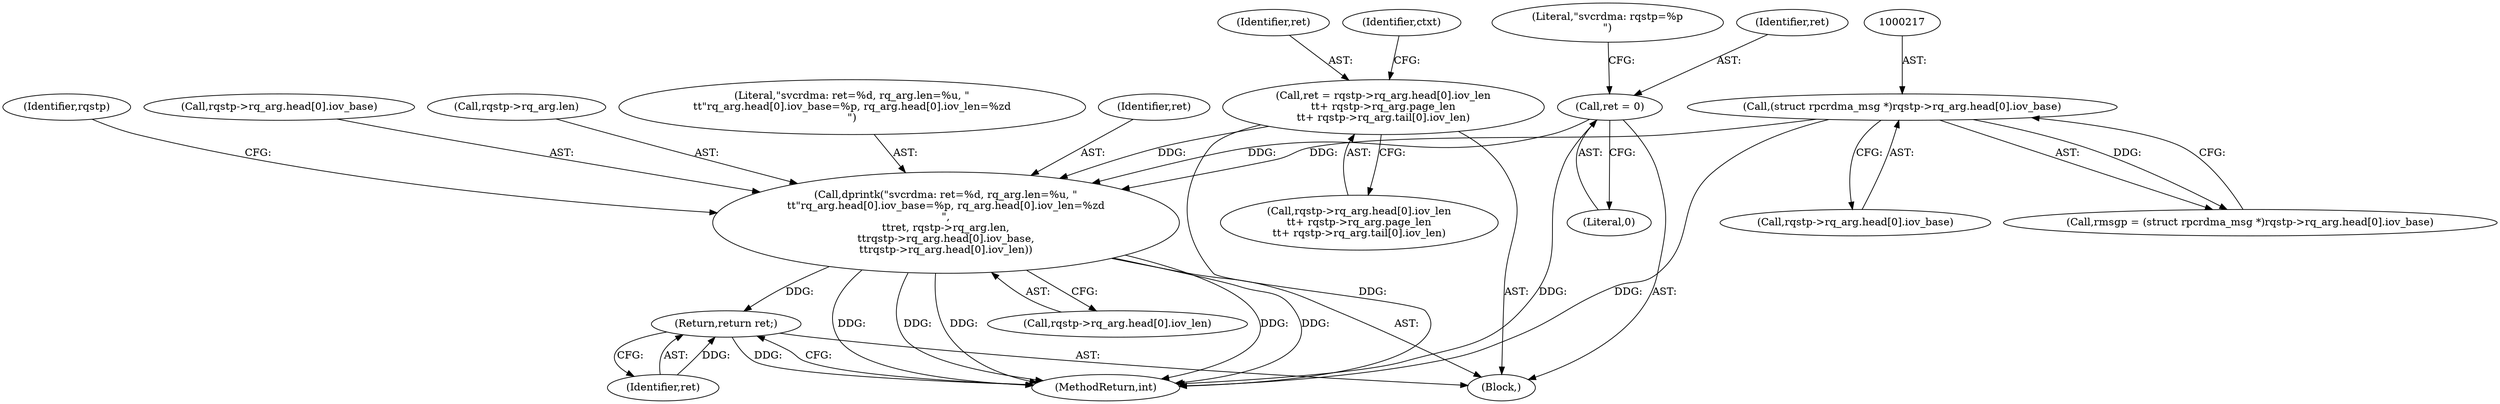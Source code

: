 digraph "0_linux_c70422f760c120480fee4de6c38804c72aa26bc1_30@array" {
"1000329" [label="(Call,dprintk(\"svcrdma: ret=%d, rq_arg.len=%u, \"\n\t\t\"rq_arg.head[0].iov_base=%p, rq_arg.head[0].iov_len=%zd\n\",\n\t\tret, rqstp->rq_arg.len,\n\t\trqstp->rq_arg.head[0].iov_base,\n\t\trqstp->rq_arg.head[0].iov_len))"];
"1000298" [label="(Call,ret = rqstp->rq_arg.head[0].iov_len\n\t\t+ rqstp->rq_arg.page_len\n\t\t+ rqstp->rq_arg.tail[0].iov_len)"];
"1000121" [label="(Call,ret = 0)"];
"1000216" [label="(Call,(struct rpcrdma_msg *)rqstp->rq_arg.head[0].iov_base)"];
"1000363" [label="(Return,return ret;)"];
"1000123" [label="(Literal,0)"];
"1000300" [label="(Call,rqstp->rq_arg.head[0].iov_len\n\t\t+ rqstp->rq_arg.page_len\n\t\t+ rqstp->rq_arg.tail[0].iov_len)"];
"1000332" [label="(Call,rqstp->rq_arg.len)"];
"1000326" [label="(Identifier,ctxt)"];
"1000329" [label="(Call,dprintk(\"svcrdma: ret=%d, rq_arg.len=%u, \"\n\t\t\"rq_arg.head[0].iov_base=%p, rq_arg.head[0].iov_len=%zd\n\",\n\t\tret, rqstp->rq_arg.len,\n\t\trqstp->rq_arg.head[0].iov_base,\n\t\trqstp->rq_arg.head[0].iov_len))"];
"1000330" [label="(Literal,\"svcrdma: ret=%d, rq_arg.len=%u, \"\n\t\t\"rq_arg.head[0].iov_base=%p, rq_arg.head[0].iov_len=%zd\n\")"];
"1000122" [label="(Identifier,ret)"];
"1000364" [label="(Identifier,ret)"];
"1000218" [label="(Call,rqstp->rq_arg.head[0].iov_base)"];
"1000346" [label="(Call,rqstp->rq_arg.head[0].iov_len)"];
"1000331" [label="(Identifier,ret)"];
"1000299" [label="(Identifier,ret)"];
"1000357" [label="(Identifier,rqstp)"];
"1000125" [label="(Literal,\"svcrdma: rqstp=%p\n\")"];
"1000214" [label="(Call,rmsgp = (struct rpcrdma_msg *)rqstp->rq_arg.head[0].iov_base)"];
"1000108" [label="(Block,)"];
"1000387" [label="(MethodReturn,int)"];
"1000363" [label="(Return,return ret;)"];
"1000298" [label="(Call,ret = rqstp->rq_arg.head[0].iov_len\n\t\t+ rqstp->rq_arg.page_len\n\t\t+ rqstp->rq_arg.tail[0].iov_len)"];
"1000337" [label="(Call,rqstp->rq_arg.head[0].iov_base)"];
"1000216" [label="(Call,(struct rpcrdma_msg *)rqstp->rq_arg.head[0].iov_base)"];
"1000121" [label="(Call,ret = 0)"];
"1000329" -> "1000108"  [label="AST: "];
"1000329" -> "1000346"  [label="CFG: "];
"1000330" -> "1000329"  [label="AST: "];
"1000331" -> "1000329"  [label="AST: "];
"1000332" -> "1000329"  [label="AST: "];
"1000337" -> "1000329"  [label="AST: "];
"1000346" -> "1000329"  [label="AST: "];
"1000357" -> "1000329"  [label="CFG: "];
"1000329" -> "1000387"  [label="DDG: "];
"1000329" -> "1000387"  [label="DDG: "];
"1000329" -> "1000387"  [label="DDG: "];
"1000329" -> "1000387"  [label="DDG: "];
"1000329" -> "1000387"  [label="DDG: "];
"1000298" -> "1000329"  [label="DDG: "];
"1000121" -> "1000329"  [label="DDG: "];
"1000216" -> "1000329"  [label="DDG: "];
"1000329" -> "1000363"  [label="DDG: "];
"1000298" -> "1000108"  [label="AST: "];
"1000298" -> "1000300"  [label="CFG: "];
"1000299" -> "1000298"  [label="AST: "];
"1000300" -> "1000298"  [label="AST: "];
"1000326" -> "1000298"  [label="CFG: "];
"1000298" -> "1000387"  [label="DDG: "];
"1000121" -> "1000108"  [label="AST: "];
"1000121" -> "1000123"  [label="CFG: "];
"1000122" -> "1000121"  [label="AST: "];
"1000123" -> "1000121"  [label="AST: "];
"1000125" -> "1000121"  [label="CFG: "];
"1000121" -> "1000387"  [label="DDG: "];
"1000216" -> "1000214"  [label="AST: "];
"1000216" -> "1000218"  [label="CFG: "];
"1000217" -> "1000216"  [label="AST: "];
"1000218" -> "1000216"  [label="AST: "];
"1000214" -> "1000216"  [label="CFG: "];
"1000216" -> "1000387"  [label="DDG: "];
"1000216" -> "1000214"  [label="DDG: "];
"1000363" -> "1000108"  [label="AST: "];
"1000363" -> "1000364"  [label="CFG: "];
"1000364" -> "1000363"  [label="AST: "];
"1000387" -> "1000363"  [label="CFG: "];
"1000363" -> "1000387"  [label="DDG: "];
"1000364" -> "1000363"  [label="DDG: "];
}
